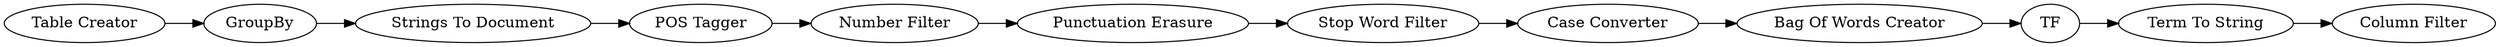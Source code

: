 digraph {
	41 -> 45
	24 -> 26
	28 -> 24
	46 -> 47
	38 -> 39
	35 -> 37
	39 -> 40
	26 -> 35
	45 -> 46
	40 -> 41
	37 -> 38
	24 [label=GroupBy]
	35 [label="POS Tagger"]
	41 [label="Bag Of Words Creator"]
	28 [label="Table Creator"]
	45 [label=TF]
	46 [label="Term To String"]
	26 [label="Strings To Document"]
	47 [label="Column Filter"]
	40 [label="Case Converter"]
	39 [label="Stop Word Filter"]
	38 [label="Punctuation Erasure"]
	37 [label="Number Filter"]
	rankdir=LR
}
